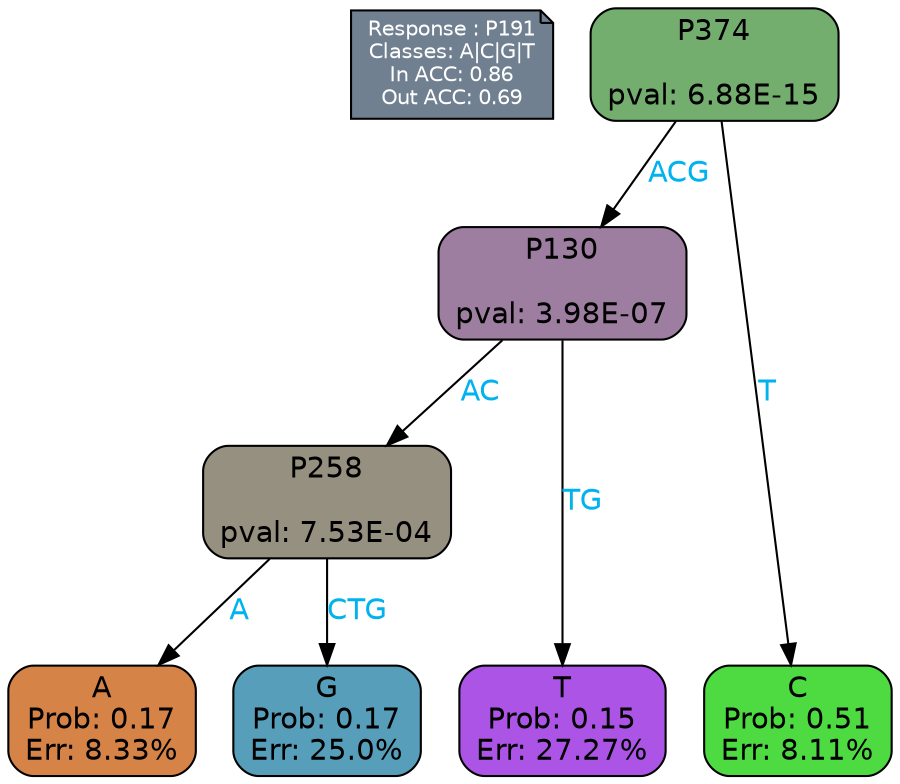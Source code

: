 digraph Tree {
node [shape=box, style="filled, rounded", color="black", fontname=helvetica] ;
graph [ranksep=equally, splines=polylines, bgcolor=transparent, dpi=600] ;
edge [fontname=helvetica] ;
LEGEND [label="Response : P191
Classes: A|C|G|T
In ACC: 0.86
Out ACC: 0.69
",shape=note,align=left,style=filled,fillcolor="slategray",fontcolor="white",fontsize=10];1 [label="P374

pval: 6.88E-15", fillcolor="#74ae6f"] ;
2 [label="P130

pval: 3.98E-07", fillcolor="#9d7da0"] ;
3 [label="P258

pval: 7.53E-04", fillcolor="#969080"] ;
4 [label="A
Prob: 0.17
Err: 8.33%", fillcolor="#d68347"] ;
5 [label="G
Prob: 0.17
Err: 25.0%", fillcolor="#569eba"] ;
6 [label="T
Prob: 0.15
Err: 27.27%", fillcolor="#ab54e5"] ;
7 [label="C
Prob: 0.51
Err: 8.11%", fillcolor="#4edb42"] ;
1 -> 2 [label="ACG",fontcolor=deepskyblue2] ;
1 -> 7 [label="T",fontcolor=deepskyblue2] ;
2 -> 3 [label="AC",fontcolor=deepskyblue2] ;
2 -> 6 [label="TG",fontcolor=deepskyblue2] ;
3 -> 4 [label="A",fontcolor=deepskyblue2] ;
3 -> 5 [label="CTG",fontcolor=deepskyblue2] ;
{rank = same; 4;5;6;7;}{rank = same; LEGEND;1;}}